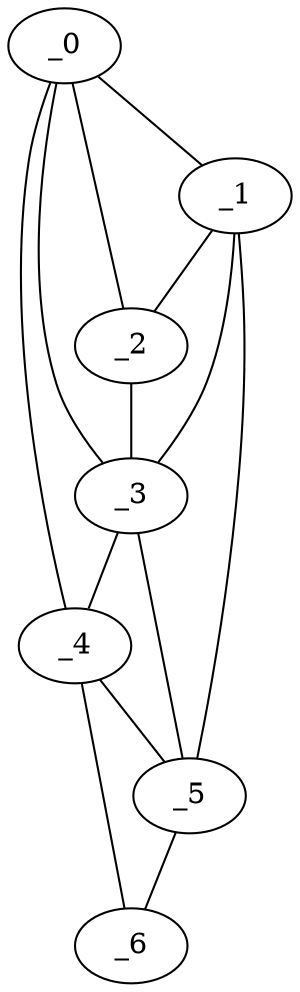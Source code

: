 graph "obj56__60.gxl" {
	_0	 [x=29,
		y=70];
	_1	 [x=32,
		y=26];
	_0 -- _1	 [valence=1];
	_2	 [x=37,
		y=34];
	_0 -- _2	 [valence=2];
	_3	 [x=45,
		y=37];
	_0 -- _3	 [valence=1];
	_4	 [x=45,
		y=73];
	_0 -- _4	 [valence=1];
	_1 -- _2	 [valence=1];
	_1 -- _3	 [valence=1];
	_5	 [x=97,
		y=35];
	_1 -- _5	 [valence=1];
	_2 -- _3	 [valence=2];
	_3 -- _4	 [valence=1];
	_3 -- _5	 [valence=2];
	_4 -- _5	 [valence=2];
	_6	 [x=123,
		y=72];
	_4 -- _6	 [valence=1];
	_5 -- _6	 [valence=1];
}
